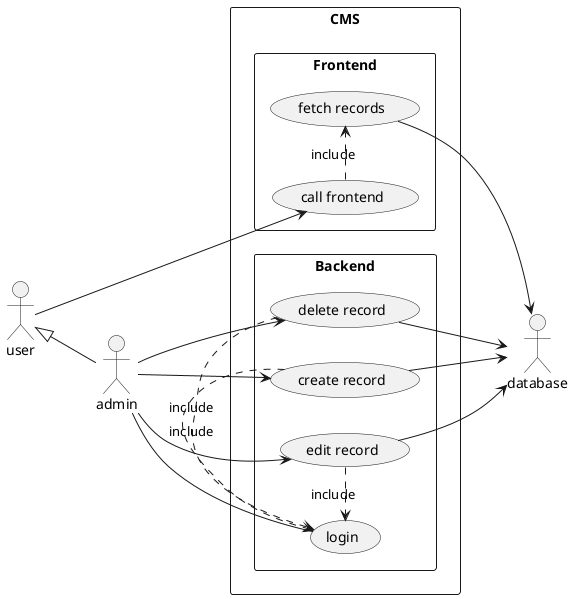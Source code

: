 @startuml
left to right direction
skinparam packageStyle rectangle
actor user
actor admin
user <|-- admin
actor database
rectangle CMS {
    rectangle Frontend {
        user -> (call frontend)
        (call frontend) .> (fetch records) : include
        (fetch records) -> database
    }
    rectangle Backend {
        admin -- (login)
        admin -> (create record)
        (create record) --> database
        admin -> (edit record)
        (edit record) --> database
        admin --> (delete record)
        (delete record) --> database
        (create record) .> (login) : include
        (edit record) .> (login) : include
        (delete record) .> (login) : include
    }
}
@enduml
